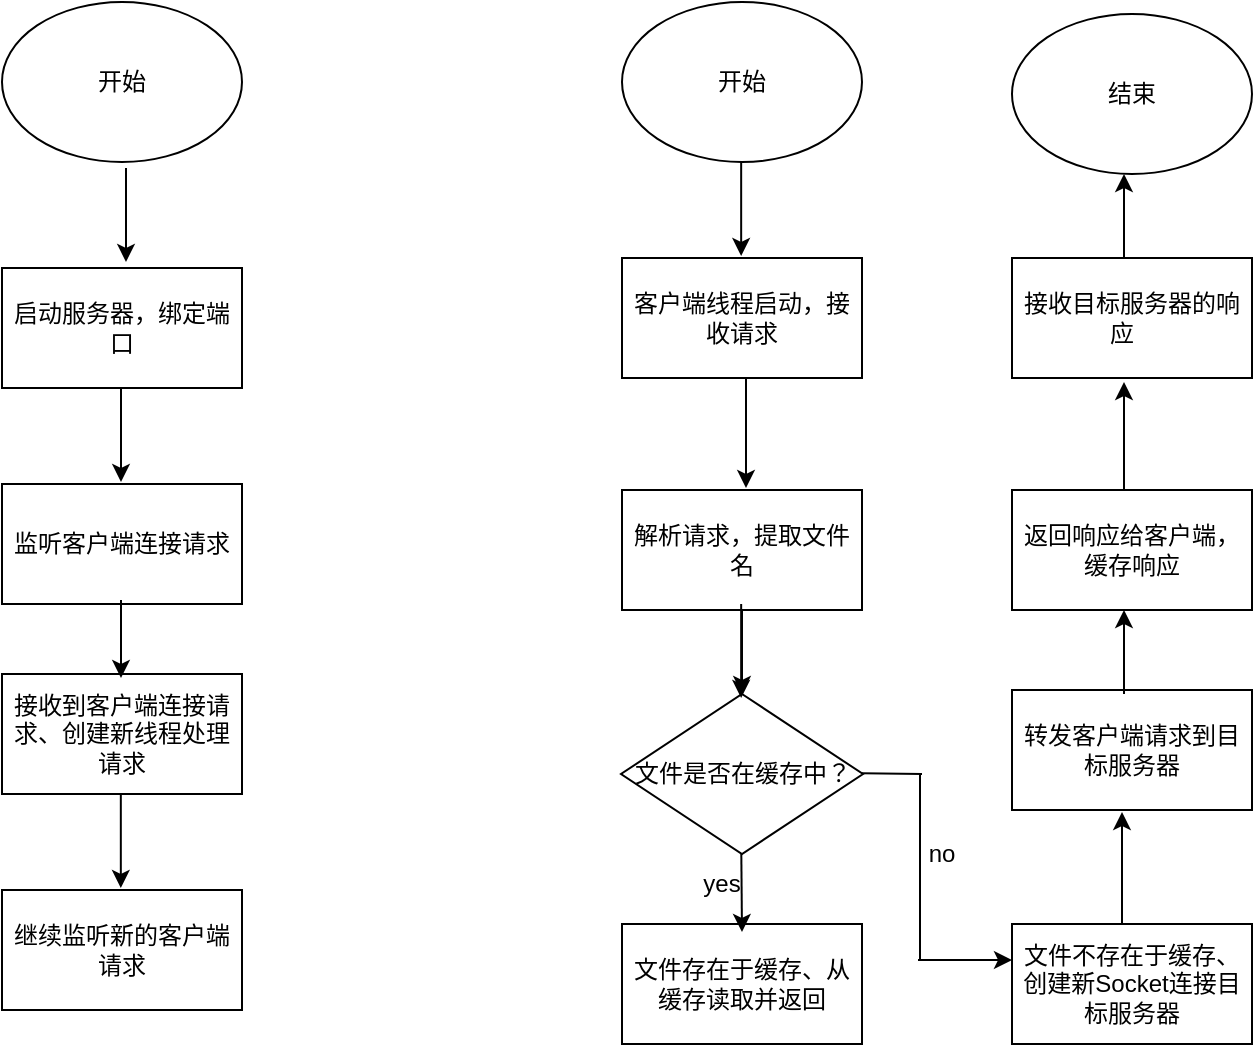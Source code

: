 <mxfile version="24.7.5">
  <diagram name="第 1 页" id="I7NmfDSBfj423RJmnGep">
    <mxGraphModel dx="1036" dy="614" grid="0" gridSize="10" guides="1" tooltips="1" connect="1" arrows="1" fold="1" page="1" pageScale="1" pageWidth="827" pageHeight="1169" math="0" shadow="0">
      <root>
        <mxCell id="0" />
        <mxCell id="1" parent="0" />
        <mxCell id="JjV5_aC4wQjnpTCrRYm4-1" value="启动服务器，绑定端口" style="rounded=0;whiteSpace=wrap;html=1;" vertex="1" parent="1">
          <mxGeometry x="94" y="190" width="120" height="60" as="geometry" />
        </mxCell>
        <mxCell id="JjV5_aC4wQjnpTCrRYm4-2" value="开始" style="ellipse;whiteSpace=wrap;html=1;" vertex="1" parent="1">
          <mxGeometry x="94" y="57" width="120" height="80" as="geometry" />
        </mxCell>
        <mxCell id="JjV5_aC4wQjnpTCrRYm4-4" value="监听客户端连接请求&lt;span style=&quot;color: rgba(0, 0, 0, 0); font-family: monospace; font-size: 0px; text-align: start; text-wrap: nowrap;&quot;&gt;3CmxGraphModel%3E%3Croot%3E%3CmxCell%20id%3D%220%22%2F%3E%3CmxCell%20id%3D%221%22%20parent%3D%220%22%2F%3E%3CmxCell%20id%3D%222%22%20value%3D%22%E5%90%AF%E5%8A%A8%E6%9C%8D%E5%8A%A1%E5%99%A8%EF%BC%8C%E7%BB%91%E5%AE%9A%E7%AB%AF%E5%8F%A3%22%20style%3D%22rounded%3D0%3BwhiteSpace%3Dwrap%3Bhtml%3D1%3B%22%20vertex%3D%221%22%20parent%3D%221%22%3E%3CmxGeometry%20x%3D%2294%22%20y%3D%22190%22%20width%3D%22120%22%20height%3D%2260%22%20as%3D%22geometry%22%2F%3E%3C%2FmxCell%3E%3C%2Froot%3E%3C%2FmxGraphModel%3E&lt;/span&gt;" style="rounded=0;whiteSpace=wrap;html=1;" vertex="1" parent="1">
          <mxGeometry x="94" y="298" width="120" height="60" as="geometry" />
        </mxCell>
        <mxCell id="JjV5_aC4wQjnpTCrRYm4-5" value="接收到客户端连接请求、创建新线程处理请求" style="rounded=0;whiteSpace=wrap;html=1;" vertex="1" parent="1">
          <mxGeometry x="94" y="393" width="120" height="60" as="geometry" />
        </mxCell>
        <mxCell id="JjV5_aC4wQjnpTCrRYm4-6" value="继续监听新的客户端请求" style="rounded=0;whiteSpace=wrap;html=1;" vertex="1" parent="1">
          <mxGeometry x="94" y="501" width="120" height="60" as="geometry" />
        </mxCell>
        <mxCell id="JjV5_aC4wQjnpTCrRYm4-7" value="" style="endArrow=classic;html=1;rounded=0;" edge="1" parent="1">
          <mxGeometry width="50" height="50" relative="1" as="geometry">
            <mxPoint x="156" y="140" as="sourcePoint" />
            <mxPoint x="156" y="187" as="targetPoint" />
          </mxGeometry>
        </mxCell>
        <mxCell id="JjV5_aC4wQjnpTCrRYm4-8" value="" style="endArrow=classic;html=1;rounded=0;" edge="1" parent="1">
          <mxGeometry width="50" height="50" relative="1" as="geometry">
            <mxPoint x="153.5" y="250" as="sourcePoint" />
            <mxPoint x="153.5" y="297" as="targetPoint" />
          </mxGeometry>
        </mxCell>
        <mxCell id="JjV5_aC4wQjnpTCrRYm4-9" value="" style="endArrow=classic;html=1;rounded=0;" edge="1" parent="1">
          <mxGeometry width="50" height="50" relative="1" as="geometry">
            <mxPoint x="153.5" y="356" as="sourcePoint" />
            <mxPoint x="153.5" y="395" as="targetPoint" />
          </mxGeometry>
        </mxCell>
        <mxCell id="JjV5_aC4wQjnpTCrRYm4-10" value="" style="endArrow=classic;html=1;rounded=0;" edge="1" parent="1">
          <mxGeometry width="50" height="50" relative="1" as="geometry">
            <mxPoint x="153.41" y="453" as="sourcePoint" />
            <mxPoint x="153.41" y="500" as="targetPoint" />
          </mxGeometry>
        </mxCell>
        <mxCell id="JjV5_aC4wQjnpTCrRYm4-11" value="开始" style="ellipse;whiteSpace=wrap;html=1;" vertex="1" parent="1">
          <mxGeometry x="404" y="57" width="120" height="80" as="geometry" />
        </mxCell>
        <mxCell id="JjV5_aC4wQjnpTCrRYm4-12" value="客户端线程启动，接收请求" style="rounded=0;whiteSpace=wrap;html=1;" vertex="1" parent="1">
          <mxGeometry x="404" y="185" width="120" height="60" as="geometry" />
        </mxCell>
        <mxCell id="JjV5_aC4wQjnpTCrRYm4-26" value="" style="edgeStyle=orthogonalEdgeStyle;rounded=0;orthogonalLoop=1;jettySize=auto;html=1;" edge="1" parent="1" source="JjV5_aC4wQjnpTCrRYm4-13" target="JjV5_aC4wQjnpTCrRYm4-14">
          <mxGeometry relative="1" as="geometry" />
        </mxCell>
        <mxCell id="JjV5_aC4wQjnpTCrRYm4-13" value="解析请求，提取文件名" style="rounded=0;whiteSpace=wrap;html=1;" vertex="1" parent="1">
          <mxGeometry x="404" y="301" width="120" height="60" as="geometry" />
        </mxCell>
        <mxCell id="JjV5_aC4wQjnpTCrRYm4-14" value="文件是否在缓存中？" style="rhombus;whiteSpace=wrap;html=1;" vertex="1" parent="1">
          <mxGeometry x="403.5" y="403" width="121" height="80" as="geometry" />
        </mxCell>
        <mxCell id="JjV5_aC4wQjnpTCrRYm4-15" value="文件存在于缓存、从缓存读取并返回" style="rounded=0;whiteSpace=wrap;html=1;" vertex="1" parent="1">
          <mxGeometry x="404" y="518" width="120" height="60" as="geometry" />
        </mxCell>
        <mxCell id="JjV5_aC4wQjnpTCrRYm4-16" value="文件不存在于缓存、创建新Socket连接目标服务器" style="rounded=0;whiteSpace=wrap;html=1;" vertex="1" parent="1">
          <mxGeometry x="599" y="518" width="120" height="60" as="geometry" />
        </mxCell>
        <mxCell id="JjV5_aC4wQjnpTCrRYm4-17" value="转发客户端请求到目标服务器" style="rounded=0;whiteSpace=wrap;html=1;" vertex="1" parent="1">
          <mxGeometry x="599" y="401" width="120" height="60" as="geometry" />
        </mxCell>
        <mxCell id="JjV5_aC4wQjnpTCrRYm4-18" value="接收目标服务器的响应&amp;nbsp; &amp;nbsp;" style="rounded=0;whiteSpace=wrap;html=1;" vertex="1" parent="1">
          <mxGeometry x="599" y="185" width="120" height="60" as="geometry" />
        </mxCell>
        <mxCell id="JjV5_aC4wQjnpTCrRYm4-19" value="返回响应给客户端，缓存响应" style="rounded=0;whiteSpace=wrap;html=1;" vertex="1" parent="1">
          <mxGeometry x="599" y="301" width="120" height="60" as="geometry" />
        </mxCell>
        <mxCell id="JjV5_aC4wQjnpTCrRYm4-20" value="结束" style="ellipse;whiteSpace=wrap;html=1;" vertex="1" parent="1">
          <mxGeometry x="599" y="63" width="120" height="80" as="geometry" />
        </mxCell>
        <mxCell id="JjV5_aC4wQjnpTCrRYm4-22" value="" style="endArrow=classic;html=1;rounded=0;" edge="1" parent="1">
          <mxGeometry width="50" height="50" relative="1" as="geometry">
            <mxPoint x="463.58" y="137" as="sourcePoint" />
            <mxPoint x="463.58" y="184" as="targetPoint" />
          </mxGeometry>
        </mxCell>
        <mxCell id="JjV5_aC4wQjnpTCrRYm4-23" value="" style="endArrow=classic;html=1;rounded=0;" edge="1" parent="1">
          <mxGeometry width="50" height="50" relative="1" as="geometry">
            <mxPoint x="466" y="245" as="sourcePoint" />
            <mxPoint x="466" y="300" as="targetPoint" />
          </mxGeometry>
        </mxCell>
        <mxCell id="JjV5_aC4wQjnpTCrRYm4-24" value="" style="endArrow=classic;html=1;rounded=0;" edge="1" parent="1">
          <mxGeometry width="50" height="50" relative="1" as="geometry">
            <mxPoint x="463.58" y="358" as="sourcePoint" />
            <mxPoint x="463.58" y="405" as="targetPoint" />
          </mxGeometry>
        </mxCell>
        <mxCell id="JjV5_aC4wQjnpTCrRYm4-27" value="" style="endArrow=classic;html=1;rounded=0;" edge="1" parent="1">
          <mxGeometry width="50" height="50" relative="1" as="geometry">
            <mxPoint x="463.66" y="483" as="sourcePoint" />
            <mxPoint x="464" y="522" as="targetPoint" />
          </mxGeometry>
        </mxCell>
        <mxCell id="JjV5_aC4wQjnpTCrRYm4-28" value="" style="endArrow=none;html=1;rounded=0;" edge="1" parent="1">
          <mxGeometry width="50" height="50" relative="1" as="geometry">
            <mxPoint x="524" y="442.66" as="sourcePoint" />
            <mxPoint x="554" y="443" as="targetPoint" />
          </mxGeometry>
        </mxCell>
        <mxCell id="JjV5_aC4wQjnpTCrRYm4-29" value="" style="endArrow=none;html=1;rounded=0;" edge="1" parent="1">
          <mxGeometry width="50" height="50" relative="1" as="geometry">
            <mxPoint x="553" y="442.66" as="sourcePoint" />
            <mxPoint x="553" y="536" as="targetPoint" />
          </mxGeometry>
        </mxCell>
        <mxCell id="JjV5_aC4wQjnpTCrRYm4-30" value="" style="endArrow=classic;html=1;rounded=0;" edge="1" parent="1">
          <mxGeometry width="50" height="50" relative="1" as="geometry">
            <mxPoint x="552" y="536" as="sourcePoint" />
            <mxPoint x="599" y="536" as="targetPoint" />
          </mxGeometry>
        </mxCell>
        <mxCell id="JjV5_aC4wQjnpTCrRYm4-31" value="" style="endArrow=classic;html=1;rounded=0;" edge="1" parent="1">
          <mxGeometry width="50" height="50" relative="1" as="geometry">
            <mxPoint x="654" y="518" as="sourcePoint" />
            <mxPoint x="654" y="462" as="targetPoint" />
          </mxGeometry>
        </mxCell>
        <mxCell id="JjV5_aC4wQjnpTCrRYm4-32" value="" style="endArrow=classic;html=1;rounded=0;" edge="1" parent="1">
          <mxGeometry width="50" height="50" relative="1" as="geometry">
            <mxPoint x="655" y="403" as="sourcePoint" />
            <mxPoint x="655" y="361" as="targetPoint" />
          </mxGeometry>
        </mxCell>
        <mxCell id="JjV5_aC4wQjnpTCrRYm4-33" value="" style="endArrow=classic;html=1;rounded=0;" edge="1" parent="1">
          <mxGeometry width="50" height="50" relative="1" as="geometry">
            <mxPoint x="655" y="301" as="sourcePoint" />
            <mxPoint x="655" y="247" as="targetPoint" />
          </mxGeometry>
        </mxCell>
        <mxCell id="JjV5_aC4wQjnpTCrRYm4-34" value="" style="endArrow=classic;html=1;rounded=0;" edge="1" parent="1">
          <mxGeometry width="50" height="50" relative="1" as="geometry">
            <mxPoint x="655" y="185" as="sourcePoint" />
            <mxPoint x="655" y="143" as="targetPoint" />
          </mxGeometry>
        </mxCell>
        <mxCell id="JjV5_aC4wQjnpTCrRYm4-35" value="yes" style="text;html=1;align=center;verticalAlign=middle;whiteSpace=wrap;rounded=0;" vertex="1" parent="1">
          <mxGeometry x="424" y="483" width="60" height="30" as="geometry" />
        </mxCell>
        <mxCell id="JjV5_aC4wQjnpTCrRYm4-36" value="no" style="text;html=1;align=center;verticalAlign=middle;whiteSpace=wrap;rounded=0;" vertex="1" parent="1">
          <mxGeometry x="534" y="468" width="60" height="30" as="geometry" />
        </mxCell>
      </root>
    </mxGraphModel>
  </diagram>
</mxfile>
